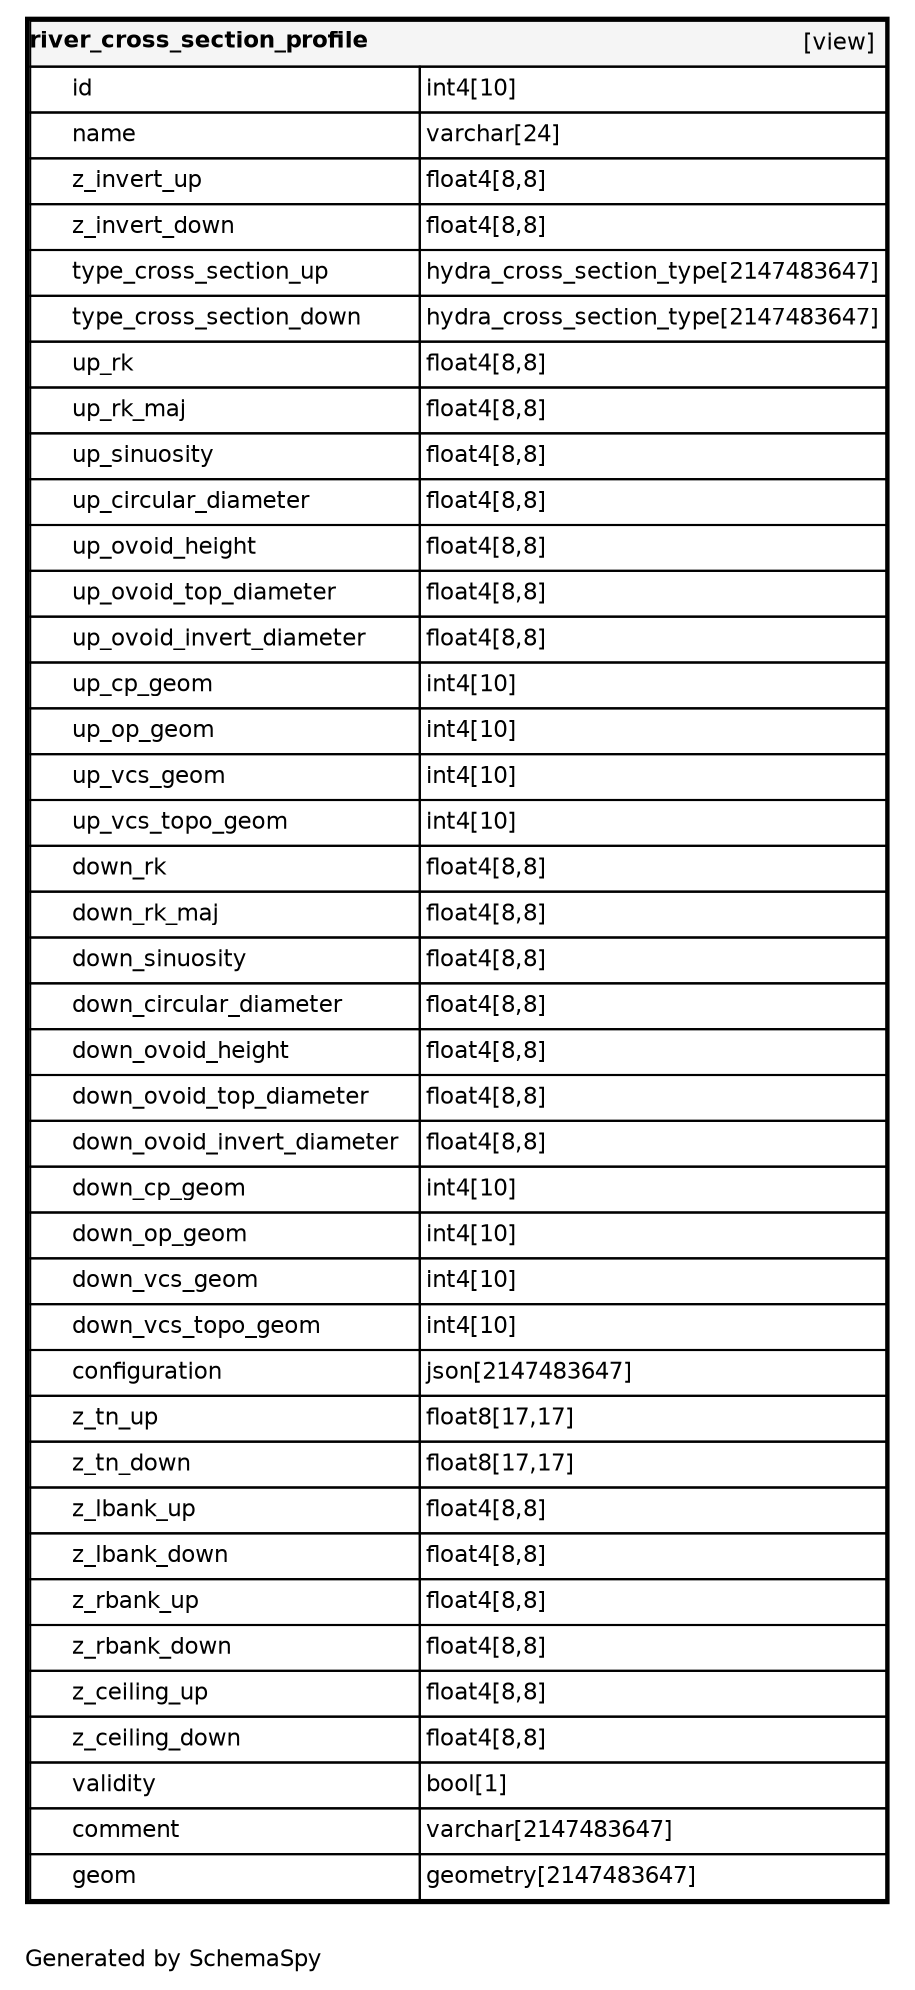 digraph "oneDegreeRelationshipsDiagram" {
  graph [    rankdir="RL"    bgcolor="#ffffff"    label="\nGenerated by SchemaSpy"    labeljust="l"    nodesep="0.18"    ranksep="0.46"    fontname="Helvetica"    fontsize="11"    ration="compress"  ];  node [    fontname="Helvetica"    fontsize="11"    shape="plaintext"  ];  edge [    arrowsize="0.8"  ];
  "river_cross_section_profile" [
   label=<
    <TABLE BORDER="2" CELLBORDER="1" CELLSPACING="0" BGCOLOR="#ffffff">
      <TR><TD COLSPAN="4"  BGCOLOR="#f5f5f5"><TABLE BORDER="0" CELLSPACING="0"><TR><TD ALIGN="LEFT" FIXEDSIZE="TRUE" WIDTH="156" HEIGHT="16"><B>river_cross_section_profile</B></TD><TD ALIGN="RIGHT">[view]</TD></TR></TABLE></TD></TR>
      <TR><TD PORT="id" COLSPAN="2" ALIGN="LEFT"><TABLE BORDER="0" CELLSPACING="0" ALIGN="LEFT"><TR ALIGN="LEFT"><TD ALIGN="LEFT" FIXEDSIZE="TRUE" WIDTH="15" HEIGHT="16"></TD><TD ALIGN="LEFT" FIXEDSIZE="TRUE" WIDTH="166" HEIGHT="16">id</TD></TR></TABLE></TD><TD PORT="id.type" ALIGN="LEFT">int4[10]</TD></TR>
      <TR><TD PORT="name" COLSPAN="2" ALIGN="LEFT"><TABLE BORDER="0" CELLSPACING="0" ALIGN="LEFT"><TR ALIGN="LEFT"><TD ALIGN="LEFT" FIXEDSIZE="TRUE" WIDTH="15" HEIGHT="16"></TD><TD ALIGN="LEFT" FIXEDSIZE="TRUE" WIDTH="166" HEIGHT="16">name</TD></TR></TABLE></TD><TD PORT="name.type" ALIGN="LEFT">varchar[24]</TD></TR>
      <TR><TD PORT="z_invert_up" COLSPAN="2" ALIGN="LEFT"><TABLE BORDER="0" CELLSPACING="0" ALIGN="LEFT"><TR ALIGN="LEFT"><TD ALIGN="LEFT" FIXEDSIZE="TRUE" WIDTH="15" HEIGHT="16"></TD><TD ALIGN="LEFT" FIXEDSIZE="TRUE" WIDTH="166" HEIGHT="16">z_invert_up</TD></TR></TABLE></TD><TD PORT="z_invert_up.type" ALIGN="LEFT">float4[8,8]</TD></TR>
      <TR><TD PORT="z_invert_down" COLSPAN="2" ALIGN="LEFT"><TABLE BORDER="0" CELLSPACING="0" ALIGN="LEFT"><TR ALIGN="LEFT"><TD ALIGN="LEFT" FIXEDSIZE="TRUE" WIDTH="15" HEIGHT="16"></TD><TD ALIGN="LEFT" FIXEDSIZE="TRUE" WIDTH="166" HEIGHT="16">z_invert_down</TD></TR></TABLE></TD><TD PORT="z_invert_down.type" ALIGN="LEFT">float4[8,8]</TD></TR>
      <TR><TD PORT="type_cross_section_up" COLSPAN="2" ALIGN="LEFT"><TABLE BORDER="0" CELLSPACING="0" ALIGN="LEFT"><TR ALIGN="LEFT"><TD ALIGN="LEFT" FIXEDSIZE="TRUE" WIDTH="15" HEIGHT="16"></TD><TD ALIGN="LEFT" FIXEDSIZE="TRUE" WIDTH="166" HEIGHT="16">type_cross_section_up</TD></TR></TABLE></TD><TD PORT="type_cross_section_up.type" ALIGN="LEFT">hydra_cross_section_type[2147483647]</TD></TR>
      <TR><TD PORT="type_cross_section_down" COLSPAN="2" ALIGN="LEFT"><TABLE BORDER="0" CELLSPACING="0" ALIGN="LEFT"><TR ALIGN="LEFT"><TD ALIGN="LEFT" FIXEDSIZE="TRUE" WIDTH="15" HEIGHT="16"></TD><TD ALIGN="LEFT" FIXEDSIZE="TRUE" WIDTH="166" HEIGHT="16">type_cross_section_down</TD></TR></TABLE></TD><TD PORT="type_cross_section_down.type" ALIGN="LEFT">hydra_cross_section_type[2147483647]</TD></TR>
      <TR><TD PORT="up_rk" COLSPAN="2" ALIGN="LEFT"><TABLE BORDER="0" CELLSPACING="0" ALIGN="LEFT"><TR ALIGN="LEFT"><TD ALIGN="LEFT" FIXEDSIZE="TRUE" WIDTH="15" HEIGHT="16"></TD><TD ALIGN="LEFT" FIXEDSIZE="TRUE" WIDTH="166" HEIGHT="16">up_rk</TD></TR></TABLE></TD><TD PORT="up_rk.type" ALIGN="LEFT">float4[8,8]</TD></TR>
      <TR><TD PORT="up_rk_maj" COLSPAN="2" ALIGN="LEFT"><TABLE BORDER="0" CELLSPACING="0" ALIGN="LEFT"><TR ALIGN="LEFT"><TD ALIGN="LEFT" FIXEDSIZE="TRUE" WIDTH="15" HEIGHT="16"></TD><TD ALIGN="LEFT" FIXEDSIZE="TRUE" WIDTH="166" HEIGHT="16">up_rk_maj</TD></TR></TABLE></TD><TD PORT="up_rk_maj.type" ALIGN="LEFT">float4[8,8]</TD></TR>
      <TR><TD PORT="up_sinuosity" COLSPAN="2" ALIGN="LEFT"><TABLE BORDER="0" CELLSPACING="0" ALIGN="LEFT"><TR ALIGN="LEFT"><TD ALIGN="LEFT" FIXEDSIZE="TRUE" WIDTH="15" HEIGHT="16"></TD><TD ALIGN="LEFT" FIXEDSIZE="TRUE" WIDTH="166" HEIGHT="16">up_sinuosity</TD></TR></TABLE></TD><TD PORT="up_sinuosity.type" ALIGN="LEFT">float4[8,8]</TD></TR>
      <TR><TD PORT="up_circular_diameter" COLSPAN="2" ALIGN="LEFT"><TABLE BORDER="0" CELLSPACING="0" ALIGN="LEFT"><TR ALIGN="LEFT"><TD ALIGN="LEFT" FIXEDSIZE="TRUE" WIDTH="15" HEIGHT="16"></TD><TD ALIGN="LEFT" FIXEDSIZE="TRUE" WIDTH="166" HEIGHT="16">up_circular_diameter</TD></TR></TABLE></TD><TD PORT="up_circular_diameter.type" ALIGN="LEFT">float4[8,8]</TD></TR>
      <TR><TD PORT="up_ovoid_height" COLSPAN="2" ALIGN="LEFT"><TABLE BORDER="0" CELLSPACING="0" ALIGN="LEFT"><TR ALIGN="LEFT"><TD ALIGN="LEFT" FIXEDSIZE="TRUE" WIDTH="15" HEIGHT="16"></TD><TD ALIGN="LEFT" FIXEDSIZE="TRUE" WIDTH="166" HEIGHT="16">up_ovoid_height</TD></TR></TABLE></TD><TD PORT="up_ovoid_height.type" ALIGN="LEFT">float4[8,8]</TD></TR>
      <TR><TD PORT="up_ovoid_top_diameter" COLSPAN="2" ALIGN="LEFT"><TABLE BORDER="0" CELLSPACING="0" ALIGN="LEFT"><TR ALIGN="LEFT"><TD ALIGN="LEFT" FIXEDSIZE="TRUE" WIDTH="15" HEIGHT="16"></TD><TD ALIGN="LEFT" FIXEDSIZE="TRUE" WIDTH="166" HEIGHT="16">up_ovoid_top_diameter</TD></TR></TABLE></TD><TD PORT="up_ovoid_top_diameter.type" ALIGN="LEFT">float4[8,8]</TD></TR>
      <TR><TD PORT="up_ovoid_invert_diameter" COLSPAN="2" ALIGN="LEFT"><TABLE BORDER="0" CELLSPACING="0" ALIGN="LEFT"><TR ALIGN="LEFT"><TD ALIGN="LEFT" FIXEDSIZE="TRUE" WIDTH="15" HEIGHT="16"></TD><TD ALIGN="LEFT" FIXEDSIZE="TRUE" WIDTH="166" HEIGHT="16">up_ovoid_invert_diameter</TD></TR></TABLE></TD><TD PORT="up_ovoid_invert_diameter.type" ALIGN="LEFT">float4[8,8]</TD></TR>
      <TR><TD PORT="up_cp_geom" COLSPAN="2" ALIGN="LEFT"><TABLE BORDER="0" CELLSPACING="0" ALIGN="LEFT"><TR ALIGN="LEFT"><TD ALIGN="LEFT" FIXEDSIZE="TRUE" WIDTH="15" HEIGHT="16"></TD><TD ALIGN="LEFT" FIXEDSIZE="TRUE" WIDTH="166" HEIGHT="16">up_cp_geom</TD></TR></TABLE></TD><TD PORT="up_cp_geom.type" ALIGN="LEFT">int4[10]</TD></TR>
      <TR><TD PORT="up_op_geom" COLSPAN="2" ALIGN="LEFT"><TABLE BORDER="0" CELLSPACING="0" ALIGN="LEFT"><TR ALIGN="LEFT"><TD ALIGN="LEFT" FIXEDSIZE="TRUE" WIDTH="15" HEIGHT="16"></TD><TD ALIGN="LEFT" FIXEDSIZE="TRUE" WIDTH="166" HEIGHT="16">up_op_geom</TD></TR></TABLE></TD><TD PORT="up_op_geom.type" ALIGN="LEFT">int4[10]</TD></TR>
      <TR><TD PORT="up_vcs_geom" COLSPAN="2" ALIGN="LEFT"><TABLE BORDER="0" CELLSPACING="0" ALIGN="LEFT"><TR ALIGN="LEFT"><TD ALIGN="LEFT" FIXEDSIZE="TRUE" WIDTH="15" HEIGHT="16"></TD><TD ALIGN="LEFT" FIXEDSIZE="TRUE" WIDTH="166" HEIGHT="16">up_vcs_geom</TD></TR></TABLE></TD><TD PORT="up_vcs_geom.type" ALIGN="LEFT">int4[10]</TD></TR>
      <TR><TD PORT="up_vcs_topo_geom" COLSPAN="2" ALIGN="LEFT"><TABLE BORDER="0" CELLSPACING="0" ALIGN="LEFT"><TR ALIGN="LEFT"><TD ALIGN="LEFT" FIXEDSIZE="TRUE" WIDTH="15" HEIGHT="16"></TD><TD ALIGN="LEFT" FIXEDSIZE="TRUE" WIDTH="166" HEIGHT="16">up_vcs_topo_geom</TD></TR></TABLE></TD><TD PORT="up_vcs_topo_geom.type" ALIGN="LEFT">int4[10]</TD></TR>
      <TR><TD PORT="down_rk" COLSPAN="2" ALIGN="LEFT"><TABLE BORDER="0" CELLSPACING="0" ALIGN="LEFT"><TR ALIGN="LEFT"><TD ALIGN="LEFT" FIXEDSIZE="TRUE" WIDTH="15" HEIGHT="16"></TD><TD ALIGN="LEFT" FIXEDSIZE="TRUE" WIDTH="166" HEIGHT="16">down_rk</TD></TR></TABLE></TD><TD PORT="down_rk.type" ALIGN="LEFT">float4[8,8]</TD></TR>
      <TR><TD PORT="down_rk_maj" COLSPAN="2" ALIGN="LEFT"><TABLE BORDER="0" CELLSPACING="0" ALIGN="LEFT"><TR ALIGN="LEFT"><TD ALIGN="LEFT" FIXEDSIZE="TRUE" WIDTH="15" HEIGHT="16"></TD><TD ALIGN="LEFT" FIXEDSIZE="TRUE" WIDTH="166" HEIGHT="16">down_rk_maj</TD></TR></TABLE></TD><TD PORT="down_rk_maj.type" ALIGN="LEFT">float4[8,8]</TD></TR>
      <TR><TD PORT="down_sinuosity" COLSPAN="2" ALIGN="LEFT"><TABLE BORDER="0" CELLSPACING="0" ALIGN="LEFT"><TR ALIGN="LEFT"><TD ALIGN="LEFT" FIXEDSIZE="TRUE" WIDTH="15" HEIGHT="16"></TD><TD ALIGN="LEFT" FIXEDSIZE="TRUE" WIDTH="166" HEIGHT="16">down_sinuosity</TD></TR></TABLE></TD><TD PORT="down_sinuosity.type" ALIGN="LEFT">float4[8,8]</TD></TR>
      <TR><TD PORT="down_circular_diameter" COLSPAN="2" ALIGN="LEFT"><TABLE BORDER="0" CELLSPACING="0" ALIGN="LEFT"><TR ALIGN="LEFT"><TD ALIGN="LEFT" FIXEDSIZE="TRUE" WIDTH="15" HEIGHT="16"></TD><TD ALIGN="LEFT" FIXEDSIZE="TRUE" WIDTH="166" HEIGHT="16">down_circular_diameter</TD></TR></TABLE></TD><TD PORT="down_circular_diameter.type" ALIGN="LEFT">float4[8,8]</TD></TR>
      <TR><TD PORT="down_ovoid_height" COLSPAN="2" ALIGN="LEFT"><TABLE BORDER="0" CELLSPACING="0" ALIGN="LEFT"><TR ALIGN="LEFT"><TD ALIGN="LEFT" FIXEDSIZE="TRUE" WIDTH="15" HEIGHT="16"></TD><TD ALIGN="LEFT" FIXEDSIZE="TRUE" WIDTH="166" HEIGHT="16">down_ovoid_height</TD></TR></TABLE></TD><TD PORT="down_ovoid_height.type" ALIGN="LEFT">float4[8,8]</TD></TR>
      <TR><TD PORT="down_ovoid_top_diameter" COLSPAN="2" ALIGN="LEFT"><TABLE BORDER="0" CELLSPACING="0" ALIGN="LEFT"><TR ALIGN="LEFT"><TD ALIGN="LEFT" FIXEDSIZE="TRUE" WIDTH="15" HEIGHT="16"></TD><TD ALIGN="LEFT" FIXEDSIZE="TRUE" WIDTH="166" HEIGHT="16">down_ovoid_top_diameter</TD></TR></TABLE></TD><TD PORT="down_ovoid_top_diameter.type" ALIGN="LEFT">float4[8,8]</TD></TR>
      <TR><TD PORT="down_ovoid_invert_diameter" COLSPAN="2" ALIGN="LEFT"><TABLE BORDER="0" CELLSPACING="0" ALIGN="LEFT"><TR ALIGN="LEFT"><TD ALIGN="LEFT" FIXEDSIZE="TRUE" WIDTH="15" HEIGHT="16"></TD><TD ALIGN="LEFT" FIXEDSIZE="TRUE" WIDTH="166" HEIGHT="16">down_ovoid_invert_diameter</TD></TR></TABLE></TD><TD PORT="down_ovoid_invert_diameter.type" ALIGN="LEFT">float4[8,8]</TD></TR>
      <TR><TD PORT="down_cp_geom" COLSPAN="2" ALIGN="LEFT"><TABLE BORDER="0" CELLSPACING="0" ALIGN="LEFT"><TR ALIGN="LEFT"><TD ALIGN="LEFT" FIXEDSIZE="TRUE" WIDTH="15" HEIGHT="16"></TD><TD ALIGN="LEFT" FIXEDSIZE="TRUE" WIDTH="166" HEIGHT="16">down_cp_geom</TD></TR></TABLE></TD><TD PORT="down_cp_geom.type" ALIGN="LEFT">int4[10]</TD></TR>
      <TR><TD PORT="down_op_geom" COLSPAN="2" ALIGN="LEFT"><TABLE BORDER="0" CELLSPACING="0" ALIGN="LEFT"><TR ALIGN="LEFT"><TD ALIGN="LEFT" FIXEDSIZE="TRUE" WIDTH="15" HEIGHT="16"></TD><TD ALIGN="LEFT" FIXEDSIZE="TRUE" WIDTH="166" HEIGHT="16">down_op_geom</TD></TR></TABLE></TD><TD PORT="down_op_geom.type" ALIGN="LEFT">int4[10]</TD></TR>
      <TR><TD PORT="down_vcs_geom" COLSPAN="2" ALIGN="LEFT"><TABLE BORDER="0" CELLSPACING="0" ALIGN="LEFT"><TR ALIGN="LEFT"><TD ALIGN="LEFT" FIXEDSIZE="TRUE" WIDTH="15" HEIGHT="16"></TD><TD ALIGN="LEFT" FIXEDSIZE="TRUE" WIDTH="166" HEIGHT="16">down_vcs_geom</TD></TR></TABLE></TD><TD PORT="down_vcs_geom.type" ALIGN="LEFT">int4[10]</TD></TR>
      <TR><TD PORT="down_vcs_topo_geom" COLSPAN="2" ALIGN="LEFT"><TABLE BORDER="0" CELLSPACING="0" ALIGN="LEFT"><TR ALIGN="LEFT"><TD ALIGN="LEFT" FIXEDSIZE="TRUE" WIDTH="15" HEIGHT="16"></TD><TD ALIGN="LEFT" FIXEDSIZE="TRUE" WIDTH="166" HEIGHT="16">down_vcs_topo_geom</TD></TR></TABLE></TD><TD PORT="down_vcs_topo_geom.type" ALIGN="LEFT">int4[10]</TD></TR>
      <TR><TD PORT="configuration" COLSPAN="2" ALIGN="LEFT"><TABLE BORDER="0" CELLSPACING="0" ALIGN="LEFT"><TR ALIGN="LEFT"><TD ALIGN="LEFT" FIXEDSIZE="TRUE" WIDTH="15" HEIGHT="16"></TD><TD ALIGN="LEFT" FIXEDSIZE="TRUE" WIDTH="166" HEIGHT="16">configuration</TD></TR></TABLE></TD><TD PORT="configuration.type" ALIGN="LEFT">json[2147483647]</TD></TR>
      <TR><TD PORT="z_tn_up" COLSPAN="2" ALIGN="LEFT"><TABLE BORDER="0" CELLSPACING="0" ALIGN="LEFT"><TR ALIGN="LEFT"><TD ALIGN="LEFT" FIXEDSIZE="TRUE" WIDTH="15" HEIGHT="16"></TD><TD ALIGN="LEFT" FIXEDSIZE="TRUE" WIDTH="166" HEIGHT="16">z_tn_up</TD></TR></TABLE></TD><TD PORT="z_tn_up.type" ALIGN="LEFT">float8[17,17]</TD></TR>
      <TR><TD PORT="z_tn_down" COLSPAN="2" ALIGN="LEFT"><TABLE BORDER="0" CELLSPACING="0" ALIGN="LEFT"><TR ALIGN="LEFT"><TD ALIGN="LEFT" FIXEDSIZE="TRUE" WIDTH="15" HEIGHT="16"></TD><TD ALIGN="LEFT" FIXEDSIZE="TRUE" WIDTH="166" HEIGHT="16">z_tn_down</TD></TR></TABLE></TD><TD PORT="z_tn_down.type" ALIGN="LEFT">float8[17,17]</TD></TR>
      <TR><TD PORT="z_lbank_up" COLSPAN="2" ALIGN="LEFT"><TABLE BORDER="0" CELLSPACING="0" ALIGN="LEFT"><TR ALIGN="LEFT"><TD ALIGN="LEFT" FIXEDSIZE="TRUE" WIDTH="15" HEIGHT="16"></TD><TD ALIGN="LEFT" FIXEDSIZE="TRUE" WIDTH="166" HEIGHT="16">z_lbank_up</TD></TR></TABLE></TD><TD PORT="z_lbank_up.type" ALIGN="LEFT">float4[8,8]</TD></TR>
      <TR><TD PORT="z_lbank_down" COLSPAN="2" ALIGN="LEFT"><TABLE BORDER="0" CELLSPACING="0" ALIGN="LEFT"><TR ALIGN="LEFT"><TD ALIGN="LEFT" FIXEDSIZE="TRUE" WIDTH="15" HEIGHT="16"></TD><TD ALIGN="LEFT" FIXEDSIZE="TRUE" WIDTH="166" HEIGHT="16">z_lbank_down</TD></TR></TABLE></TD><TD PORT="z_lbank_down.type" ALIGN="LEFT">float4[8,8]</TD></TR>
      <TR><TD PORT="z_rbank_up" COLSPAN="2" ALIGN="LEFT"><TABLE BORDER="0" CELLSPACING="0" ALIGN="LEFT"><TR ALIGN="LEFT"><TD ALIGN="LEFT" FIXEDSIZE="TRUE" WIDTH="15" HEIGHT="16"></TD><TD ALIGN="LEFT" FIXEDSIZE="TRUE" WIDTH="166" HEIGHT="16">z_rbank_up</TD></TR></TABLE></TD><TD PORT="z_rbank_up.type" ALIGN="LEFT">float4[8,8]</TD></TR>
      <TR><TD PORT="z_rbank_down" COLSPAN="2" ALIGN="LEFT"><TABLE BORDER="0" CELLSPACING="0" ALIGN="LEFT"><TR ALIGN="LEFT"><TD ALIGN="LEFT" FIXEDSIZE="TRUE" WIDTH="15" HEIGHT="16"></TD><TD ALIGN="LEFT" FIXEDSIZE="TRUE" WIDTH="166" HEIGHT="16">z_rbank_down</TD></TR></TABLE></TD><TD PORT="z_rbank_down.type" ALIGN="LEFT">float4[8,8]</TD></TR>
      <TR><TD PORT="z_ceiling_up" COLSPAN="2" ALIGN="LEFT"><TABLE BORDER="0" CELLSPACING="0" ALIGN="LEFT"><TR ALIGN="LEFT"><TD ALIGN="LEFT" FIXEDSIZE="TRUE" WIDTH="15" HEIGHT="16"></TD><TD ALIGN="LEFT" FIXEDSIZE="TRUE" WIDTH="166" HEIGHT="16">z_ceiling_up</TD></TR></TABLE></TD><TD PORT="z_ceiling_up.type" ALIGN="LEFT">float4[8,8]</TD></TR>
      <TR><TD PORT="z_ceiling_down" COLSPAN="2" ALIGN="LEFT"><TABLE BORDER="0" CELLSPACING="0" ALIGN="LEFT"><TR ALIGN="LEFT"><TD ALIGN="LEFT" FIXEDSIZE="TRUE" WIDTH="15" HEIGHT="16"></TD><TD ALIGN="LEFT" FIXEDSIZE="TRUE" WIDTH="166" HEIGHT="16">z_ceiling_down</TD></TR></TABLE></TD><TD PORT="z_ceiling_down.type" ALIGN="LEFT">float4[8,8]</TD></TR>
      <TR><TD PORT="validity" COLSPAN="2" ALIGN="LEFT"><TABLE BORDER="0" CELLSPACING="0" ALIGN="LEFT"><TR ALIGN="LEFT"><TD ALIGN="LEFT" FIXEDSIZE="TRUE" WIDTH="15" HEIGHT="16"></TD><TD ALIGN="LEFT" FIXEDSIZE="TRUE" WIDTH="166" HEIGHT="16">validity</TD></TR></TABLE></TD><TD PORT="validity.type" ALIGN="LEFT">bool[1]</TD></TR>
      <TR><TD PORT="comment" COLSPAN="2" ALIGN="LEFT"><TABLE BORDER="0" CELLSPACING="0" ALIGN="LEFT"><TR ALIGN="LEFT"><TD ALIGN="LEFT" FIXEDSIZE="TRUE" WIDTH="15" HEIGHT="16"></TD><TD ALIGN="LEFT" FIXEDSIZE="TRUE" WIDTH="166" HEIGHT="16">comment</TD></TR></TABLE></TD><TD PORT="comment.type" ALIGN="LEFT">varchar[2147483647]</TD></TR>
      <TR><TD PORT="geom" COLSPAN="2" ALIGN="LEFT"><TABLE BORDER="0" CELLSPACING="0" ALIGN="LEFT"><TR ALIGN="LEFT"><TD ALIGN="LEFT" FIXEDSIZE="TRUE" WIDTH="15" HEIGHT="16"></TD><TD ALIGN="LEFT" FIXEDSIZE="TRUE" WIDTH="166" HEIGHT="16">geom</TD></TR></TABLE></TD><TD PORT="geom.type" ALIGN="LEFT">geometry[2147483647]</TD></TR>
    </TABLE>>
    URL="../../tables/river_cross_section_profile.html"
    target="_top"
    tooltip="river_cross_section_profile"
  ];
}
